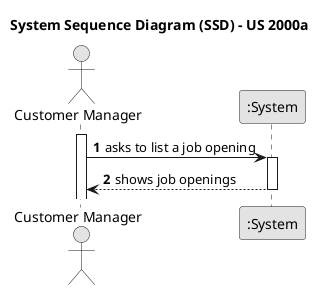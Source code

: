 @startuml
skinparam monochrome true
skinparam packageStyle rectangle
skinparam shadowing false

title System Sequence Diagram (SSD) - US 2000a

autonumber

actor "Customer Manager" as User
participant ":System" as System

activate User

    User -> System: asks to list a job opening
        activate System

    System--> User : shows job openings
        deactivate System

@enduml